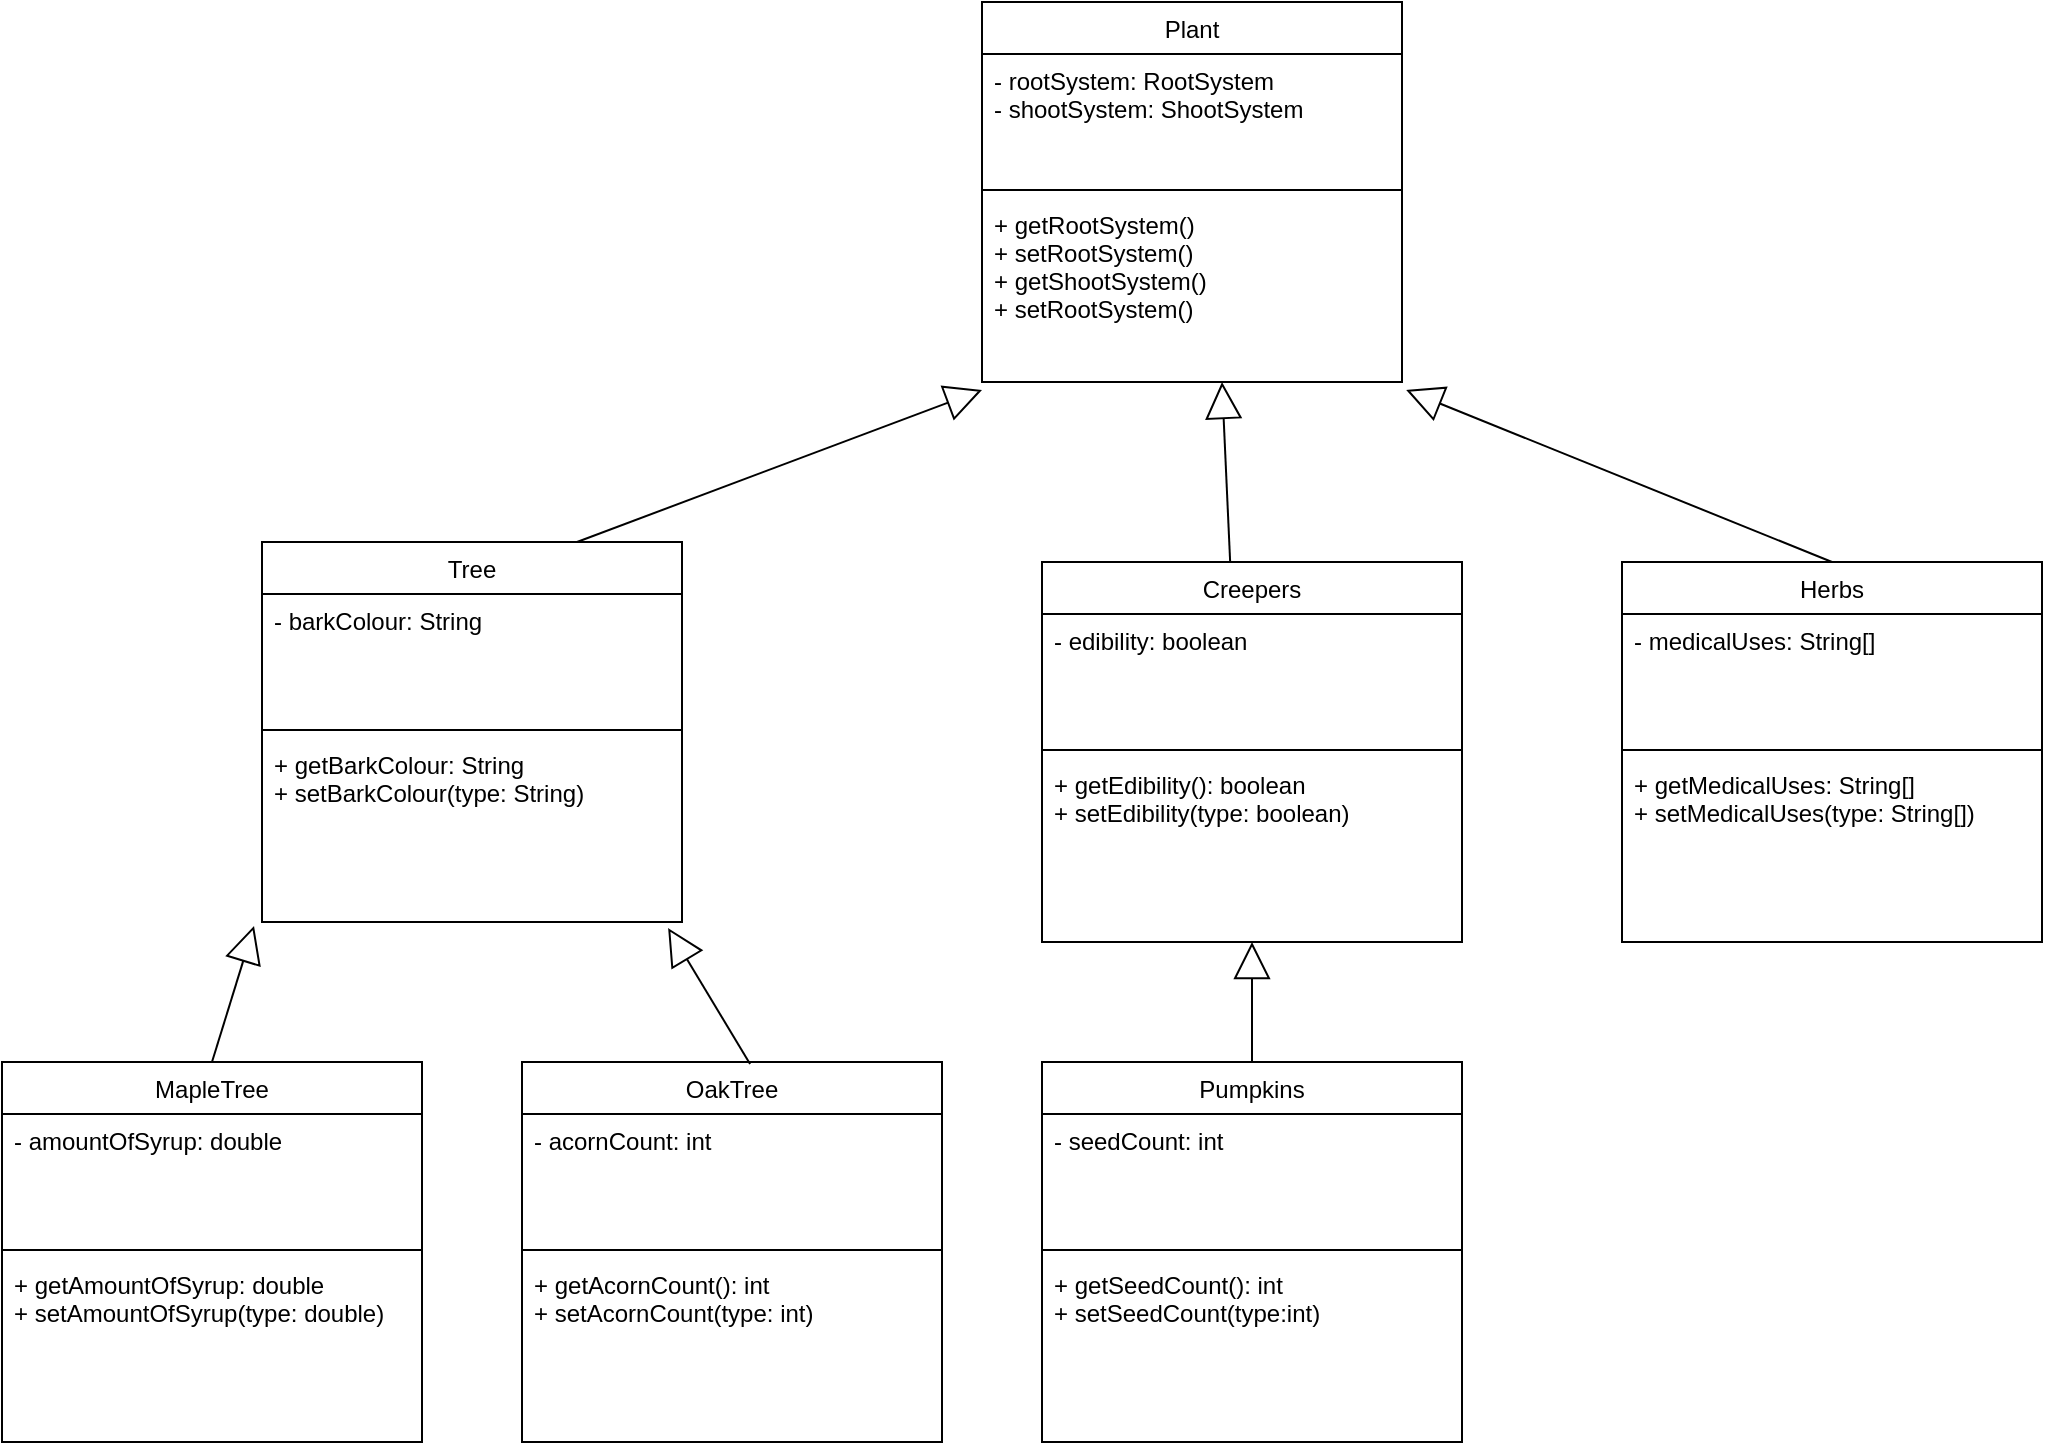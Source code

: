 <mxfile version="24.6.5" type="google">
  <diagram id="C5RBs43oDa-KdzZeNtuy" name="Page-1">
    <mxGraphModel dx="2901" dy="1132" grid="1" gridSize="10" guides="1" tooltips="1" connect="1" arrows="1" fold="1" page="1" pageScale="1" pageWidth="827" pageHeight="1169" math="0" shadow="0">
      <root>
        <mxCell id="WIyWlLk6GJQsqaUBKTNV-0" />
        <mxCell id="WIyWlLk6GJQsqaUBKTNV-1" parent="WIyWlLk6GJQsqaUBKTNV-0" />
        <mxCell id="ZCXaVVLcnN4HLNnmuYT7-4" value="Tree" style="swimlane;fontStyle=0;align=center;verticalAlign=top;childLayout=stackLayout;horizontal=1;startSize=26;horizontalStack=0;resizeParent=1;resizeLast=0;collapsible=1;marginBottom=0;rounded=0;shadow=0;strokeWidth=1;" parent="WIyWlLk6GJQsqaUBKTNV-1" vertex="1">
          <mxGeometry x="-200" y="340" width="210" height="190" as="geometry">
            <mxRectangle x="130" y="380" width="160" height="26" as="alternateBounds" />
          </mxGeometry>
        </mxCell>
        <mxCell id="ZCXaVVLcnN4HLNnmuYT7-5" value="- barkColour: String" style="text;align=left;verticalAlign=top;spacingLeft=4;spacingRight=4;overflow=hidden;rotatable=0;points=[[0,0.5],[1,0.5]];portConstraint=eastwest;" parent="ZCXaVVLcnN4HLNnmuYT7-4" vertex="1">
          <mxGeometry y="26" width="210" height="64" as="geometry" />
        </mxCell>
        <mxCell id="ZCXaVVLcnN4HLNnmuYT7-6" value="" style="line;html=1;strokeWidth=1;align=left;verticalAlign=middle;spacingTop=-1;spacingLeft=3;spacingRight=3;rotatable=0;labelPosition=right;points=[];portConstraint=eastwest;" parent="ZCXaVVLcnN4HLNnmuYT7-4" vertex="1">
          <mxGeometry y="90" width="210" height="8" as="geometry" />
        </mxCell>
        <mxCell id="ZCXaVVLcnN4HLNnmuYT7-7" value="+ getBarkColour: String&#xa;+ setBarkColour(type: String)" style="text;align=left;verticalAlign=top;spacingLeft=4;spacingRight=4;overflow=hidden;rotatable=0;points=[[0,0.5],[1,0.5]];portConstraint=eastwest;" parent="ZCXaVVLcnN4HLNnmuYT7-4" vertex="1">
          <mxGeometry y="98" width="210" height="92" as="geometry" />
        </mxCell>
        <mxCell id="ZCXaVVLcnN4HLNnmuYT7-8" value="Herbs" style="swimlane;fontStyle=0;align=center;verticalAlign=top;childLayout=stackLayout;horizontal=1;startSize=26;horizontalStack=0;resizeParent=1;resizeLast=0;collapsible=1;marginBottom=0;rounded=0;shadow=0;strokeWidth=1;" parent="WIyWlLk6GJQsqaUBKTNV-1" vertex="1">
          <mxGeometry x="480" y="350" width="210" height="190" as="geometry">
            <mxRectangle x="130" y="380" width="160" height="26" as="alternateBounds" />
          </mxGeometry>
        </mxCell>
        <mxCell id="ZCXaVVLcnN4HLNnmuYT7-9" value="- medicalUses: String[]" style="text;align=left;verticalAlign=top;spacingLeft=4;spacingRight=4;overflow=hidden;rotatable=0;points=[[0,0.5],[1,0.5]];portConstraint=eastwest;" parent="ZCXaVVLcnN4HLNnmuYT7-8" vertex="1">
          <mxGeometry y="26" width="210" height="64" as="geometry" />
        </mxCell>
        <mxCell id="ZCXaVVLcnN4HLNnmuYT7-10" value="" style="line;html=1;strokeWidth=1;align=left;verticalAlign=middle;spacingTop=-1;spacingLeft=3;spacingRight=3;rotatable=0;labelPosition=right;points=[];portConstraint=eastwest;" parent="ZCXaVVLcnN4HLNnmuYT7-8" vertex="1">
          <mxGeometry y="90" width="210" height="8" as="geometry" />
        </mxCell>
        <mxCell id="ZCXaVVLcnN4HLNnmuYT7-11" value="+ getMedicalUses: String[]&#xa;+ setMedicalUses(type: String[])" style="text;align=left;verticalAlign=top;spacingLeft=4;spacingRight=4;overflow=hidden;rotatable=0;points=[[0,0.5],[1,0.5]];portConstraint=eastwest;" parent="ZCXaVVLcnN4HLNnmuYT7-8" vertex="1">
          <mxGeometry y="98" width="210" height="92" as="geometry" />
        </mxCell>
        <mxCell id="ZCXaVVLcnN4HLNnmuYT7-13" value="Creepers" style="swimlane;fontStyle=0;align=center;verticalAlign=top;childLayout=stackLayout;horizontal=1;startSize=26;horizontalStack=0;resizeParent=1;resizeLast=0;collapsible=1;marginBottom=0;rounded=0;shadow=0;strokeWidth=1;" parent="WIyWlLk6GJQsqaUBKTNV-1" vertex="1">
          <mxGeometry x="190" y="350" width="210" height="190" as="geometry">
            <mxRectangle x="130" y="380" width="160" height="26" as="alternateBounds" />
          </mxGeometry>
        </mxCell>
        <mxCell id="ZCXaVVLcnN4HLNnmuYT7-14" value="- edibility: boolean" style="text;align=left;verticalAlign=top;spacingLeft=4;spacingRight=4;overflow=hidden;rotatable=0;points=[[0,0.5],[1,0.5]];portConstraint=eastwest;" parent="ZCXaVVLcnN4HLNnmuYT7-13" vertex="1">
          <mxGeometry y="26" width="210" height="64" as="geometry" />
        </mxCell>
        <mxCell id="ZCXaVVLcnN4HLNnmuYT7-15" value="" style="line;html=1;strokeWidth=1;align=left;verticalAlign=middle;spacingTop=-1;spacingLeft=3;spacingRight=3;rotatable=0;labelPosition=right;points=[];portConstraint=eastwest;" parent="ZCXaVVLcnN4HLNnmuYT7-13" vertex="1">
          <mxGeometry y="90" width="210" height="8" as="geometry" />
        </mxCell>
        <mxCell id="ZCXaVVLcnN4HLNnmuYT7-16" value="+ getEdibility(): boolean&#xa;+ setEdibility(type: boolean)" style="text;align=left;verticalAlign=top;spacingLeft=4;spacingRight=4;overflow=hidden;rotatable=0;points=[[0,0.5],[1,0.5]];portConstraint=eastwest;" parent="ZCXaVVLcnN4HLNnmuYT7-13" vertex="1">
          <mxGeometry y="98" width="210" height="92" as="geometry" />
        </mxCell>
        <mxCell id="ZCXaVVLcnN4HLNnmuYT7-17" value="MapleTree" style="swimlane;fontStyle=0;align=center;verticalAlign=top;childLayout=stackLayout;horizontal=1;startSize=26;horizontalStack=0;resizeParent=1;resizeLast=0;collapsible=1;marginBottom=0;rounded=0;shadow=0;strokeWidth=1;" parent="WIyWlLk6GJQsqaUBKTNV-1" vertex="1">
          <mxGeometry x="-330" y="600" width="210" height="190" as="geometry">
            <mxRectangle x="130" y="380" width="160" height="26" as="alternateBounds" />
          </mxGeometry>
        </mxCell>
        <mxCell id="ZCXaVVLcnN4HLNnmuYT7-18" value="- amountOfSyrup: double" style="text;align=left;verticalAlign=top;spacingLeft=4;spacingRight=4;overflow=hidden;rotatable=0;points=[[0,0.5],[1,0.5]];portConstraint=eastwest;" parent="ZCXaVVLcnN4HLNnmuYT7-17" vertex="1">
          <mxGeometry y="26" width="210" height="64" as="geometry" />
        </mxCell>
        <mxCell id="ZCXaVVLcnN4HLNnmuYT7-19" value="" style="line;html=1;strokeWidth=1;align=left;verticalAlign=middle;spacingTop=-1;spacingLeft=3;spacingRight=3;rotatable=0;labelPosition=right;points=[];portConstraint=eastwest;" parent="ZCXaVVLcnN4HLNnmuYT7-17" vertex="1">
          <mxGeometry y="90" width="210" height="8" as="geometry" />
        </mxCell>
        <mxCell id="ZCXaVVLcnN4HLNnmuYT7-20" value="+ getAmountOfSyrup: double&#xa;+ setAmountOfSyrup(type: double)" style="text;align=left;verticalAlign=top;spacingLeft=4;spacingRight=4;overflow=hidden;rotatable=0;points=[[0,0.5],[1,0.5]];portConstraint=eastwest;" parent="ZCXaVVLcnN4HLNnmuYT7-17" vertex="1">
          <mxGeometry y="98" width="210" height="92" as="geometry" />
        </mxCell>
        <mxCell id="ZCXaVVLcnN4HLNnmuYT7-21" value="OakTree" style="swimlane;fontStyle=0;align=center;verticalAlign=top;childLayout=stackLayout;horizontal=1;startSize=26;horizontalStack=0;resizeParent=1;resizeLast=0;collapsible=1;marginBottom=0;rounded=0;shadow=0;strokeWidth=1;" parent="WIyWlLk6GJQsqaUBKTNV-1" vertex="1">
          <mxGeometry x="-70" y="600" width="210" height="190" as="geometry">
            <mxRectangle x="130" y="380" width="160" height="26" as="alternateBounds" />
          </mxGeometry>
        </mxCell>
        <mxCell id="ZCXaVVLcnN4HLNnmuYT7-22" value="- acornCount: int" style="text;align=left;verticalAlign=top;spacingLeft=4;spacingRight=4;overflow=hidden;rotatable=0;points=[[0,0.5],[1,0.5]];portConstraint=eastwest;" parent="ZCXaVVLcnN4HLNnmuYT7-21" vertex="1">
          <mxGeometry y="26" width="210" height="64" as="geometry" />
        </mxCell>
        <mxCell id="ZCXaVVLcnN4HLNnmuYT7-23" value="" style="line;html=1;strokeWidth=1;align=left;verticalAlign=middle;spacingTop=-1;spacingLeft=3;spacingRight=3;rotatable=0;labelPosition=right;points=[];portConstraint=eastwest;" parent="ZCXaVVLcnN4HLNnmuYT7-21" vertex="1">
          <mxGeometry y="90" width="210" height="8" as="geometry" />
        </mxCell>
        <mxCell id="ZCXaVVLcnN4HLNnmuYT7-24" value="+ getAcornCount(): int&#xa;+ setAcornCount(type: int)" style="text;align=left;verticalAlign=top;spacingLeft=4;spacingRight=4;overflow=hidden;rotatable=0;points=[[0,0.5],[1,0.5]];portConstraint=eastwest;" parent="ZCXaVVLcnN4HLNnmuYT7-21" vertex="1">
          <mxGeometry y="98" width="210" height="92" as="geometry" />
        </mxCell>
        <mxCell id="ZCXaVVLcnN4HLNnmuYT7-25" value="Pumpkins" style="swimlane;fontStyle=0;align=center;verticalAlign=top;childLayout=stackLayout;horizontal=1;startSize=26;horizontalStack=0;resizeParent=1;resizeLast=0;collapsible=1;marginBottom=0;rounded=0;shadow=0;strokeWidth=1;" parent="WIyWlLk6GJQsqaUBKTNV-1" vertex="1">
          <mxGeometry x="190" y="600" width="210" height="190" as="geometry">
            <mxRectangle x="130" y="380" width="160" height="26" as="alternateBounds" />
          </mxGeometry>
        </mxCell>
        <mxCell id="ZCXaVVLcnN4HLNnmuYT7-26" value="- seedCount: int" style="text;align=left;verticalAlign=top;spacingLeft=4;spacingRight=4;overflow=hidden;rotatable=0;points=[[0,0.5],[1,0.5]];portConstraint=eastwest;" parent="ZCXaVVLcnN4HLNnmuYT7-25" vertex="1">
          <mxGeometry y="26" width="210" height="64" as="geometry" />
        </mxCell>
        <mxCell id="ZCXaVVLcnN4HLNnmuYT7-27" value="" style="line;html=1;strokeWidth=1;align=left;verticalAlign=middle;spacingTop=-1;spacingLeft=3;spacingRight=3;rotatable=0;labelPosition=right;points=[];portConstraint=eastwest;" parent="ZCXaVVLcnN4HLNnmuYT7-25" vertex="1">
          <mxGeometry y="90" width="210" height="8" as="geometry" />
        </mxCell>
        <mxCell id="ZCXaVVLcnN4HLNnmuYT7-28" value="+ getSeedCount(): int&#xa;+ setSeedCount(type:int)" style="text;align=left;verticalAlign=top;spacingLeft=4;spacingRight=4;overflow=hidden;rotatable=0;points=[[0,0.5],[1,0.5]];portConstraint=eastwest;" parent="ZCXaVVLcnN4HLNnmuYT7-25" vertex="1">
          <mxGeometry y="98" width="210" height="92" as="geometry" />
        </mxCell>
        <mxCell id="dL2_7Qnahbr39pSWVPJ2-0" value="Plant" style="swimlane;fontStyle=0;align=center;verticalAlign=top;childLayout=stackLayout;horizontal=1;startSize=26;horizontalStack=0;resizeParent=1;resizeLast=0;collapsible=1;marginBottom=0;rounded=0;shadow=0;strokeWidth=1;" vertex="1" parent="WIyWlLk6GJQsqaUBKTNV-1">
          <mxGeometry x="160" y="70" width="210" height="190" as="geometry">
            <mxRectangle x="130" y="380" width="160" height="26" as="alternateBounds" />
          </mxGeometry>
        </mxCell>
        <mxCell id="dL2_7Qnahbr39pSWVPJ2-1" value="- rootSystem: RootSystem&#xa;- shootSystem: ShootSystem" style="text;align=left;verticalAlign=top;spacingLeft=4;spacingRight=4;overflow=hidden;rotatable=0;points=[[0,0.5],[1,0.5]];portConstraint=eastwest;" vertex="1" parent="dL2_7Qnahbr39pSWVPJ2-0">
          <mxGeometry y="26" width="210" height="64" as="geometry" />
        </mxCell>
        <mxCell id="dL2_7Qnahbr39pSWVPJ2-2" value="" style="line;html=1;strokeWidth=1;align=left;verticalAlign=middle;spacingTop=-1;spacingLeft=3;spacingRight=3;rotatable=0;labelPosition=right;points=[];portConstraint=eastwest;" vertex="1" parent="dL2_7Qnahbr39pSWVPJ2-0">
          <mxGeometry y="90" width="210" height="8" as="geometry" />
        </mxCell>
        <mxCell id="dL2_7Qnahbr39pSWVPJ2-3" value="+ getRootSystem()&#xa;+ setRootSystem()&#xa;+ getShootSystem()&#xa;+ setRootSystem()" style="text;align=left;verticalAlign=top;spacingLeft=4;spacingRight=4;overflow=hidden;rotatable=0;points=[[0,0.5],[1,0.5]];portConstraint=eastwest;" vertex="1" parent="dL2_7Qnahbr39pSWVPJ2-0">
          <mxGeometry y="98" width="210" height="92" as="geometry" />
        </mxCell>
        <mxCell id="dL2_7Qnahbr39pSWVPJ2-6" value="" style="endArrow=block;endSize=16;endFill=0;html=1;rounded=0;entryX=0;entryY=1.043;entryDx=0;entryDy=0;entryPerimeter=0;exitX=0.75;exitY=0;exitDx=0;exitDy=0;" edge="1" parent="WIyWlLk6GJQsqaUBKTNV-1" source="ZCXaVVLcnN4HLNnmuYT7-4" target="dL2_7Qnahbr39pSWVPJ2-3">
          <mxGeometry width="160" relative="1" as="geometry">
            <mxPoint x="110" y="380" as="sourcePoint" />
            <mxPoint x="270" y="380" as="targetPoint" />
          </mxGeometry>
        </mxCell>
        <mxCell id="dL2_7Qnahbr39pSWVPJ2-7" value="" style="endArrow=block;endSize=16;endFill=0;html=1;rounded=0;exitX=0.448;exitY=0;exitDx=0;exitDy=0;exitPerimeter=0;" edge="1" parent="WIyWlLk6GJQsqaUBKTNV-1" source="ZCXaVVLcnN4HLNnmuYT7-13">
          <mxGeometry width="160" relative="1" as="geometry">
            <mxPoint x="110" y="360" as="sourcePoint" />
            <mxPoint x="280" y="260" as="targetPoint" />
          </mxGeometry>
        </mxCell>
        <mxCell id="dL2_7Qnahbr39pSWVPJ2-9" value="" style="endArrow=block;endSize=16;endFill=0;html=1;rounded=0;entryX=0.967;entryY=1.033;entryDx=0;entryDy=0;entryPerimeter=0;exitX=0.543;exitY=0.005;exitDx=0;exitDy=0;exitPerimeter=0;" edge="1" parent="WIyWlLk6GJQsqaUBKTNV-1" source="ZCXaVVLcnN4HLNnmuYT7-21" target="ZCXaVVLcnN4HLNnmuYT7-7">
          <mxGeometry width="160" relative="1" as="geometry">
            <mxPoint x="130" y="380" as="sourcePoint" />
            <mxPoint x="235" y="295" as="targetPoint" />
          </mxGeometry>
        </mxCell>
        <mxCell id="dL2_7Qnahbr39pSWVPJ2-10" value="" style="endArrow=block;endSize=16;endFill=0;html=1;rounded=0;entryX=-0.019;entryY=1.022;entryDx=0;entryDy=0;entryPerimeter=0;exitX=0.5;exitY=0;exitDx=0;exitDy=0;" edge="1" parent="WIyWlLk6GJQsqaUBKTNV-1" source="ZCXaVVLcnN4HLNnmuYT7-17" target="ZCXaVVLcnN4HLNnmuYT7-7">
          <mxGeometry width="160" relative="1" as="geometry">
            <mxPoint x="140" y="390" as="sourcePoint" />
            <mxPoint x="245" y="305" as="targetPoint" />
          </mxGeometry>
        </mxCell>
        <mxCell id="dL2_7Qnahbr39pSWVPJ2-11" value="" style="endArrow=block;endSize=16;endFill=0;html=1;rounded=0;exitX=0.5;exitY=0;exitDx=0;exitDy=0;" edge="1" parent="WIyWlLk6GJQsqaUBKTNV-1" source="ZCXaVVLcnN4HLNnmuYT7-25" target="ZCXaVVLcnN4HLNnmuYT7-16">
          <mxGeometry width="160" relative="1" as="geometry">
            <mxPoint x="150" y="400" as="sourcePoint" />
            <mxPoint x="255" y="315" as="targetPoint" />
          </mxGeometry>
        </mxCell>
        <mxCell id="dL2_7Qnahbr39pSWVPJ2-13" value="" style="endArrow=block;endSize=16;endFill=0;html=1;rounded=0;entryX=1.01;entryY=1.043;entryDx=0;entryDy=0;entryPerimeter=0;exitX=0.5;exitY=0;exitDx=0;exitDy=0;" edge="1" parent="WIyWlLk6GJQsqaUBKTNV-1" source="ZCXaVVLcnN4HLNnmuYT7-8" target="dL2_7Qnahbr39pSWVPJ2-3">
          <mxGeometry width="160" relative="1" as="geometry">
            <mxPoint x="817.06" y="680.01" as="sourcePoint" />
            <mxPoint x="600" y="679.998" as="targetPoint" />
          </mxGeometry>
        </mxCell>
      </root>
    </mxGraphModel>
  </diagram>
</mxfile>
